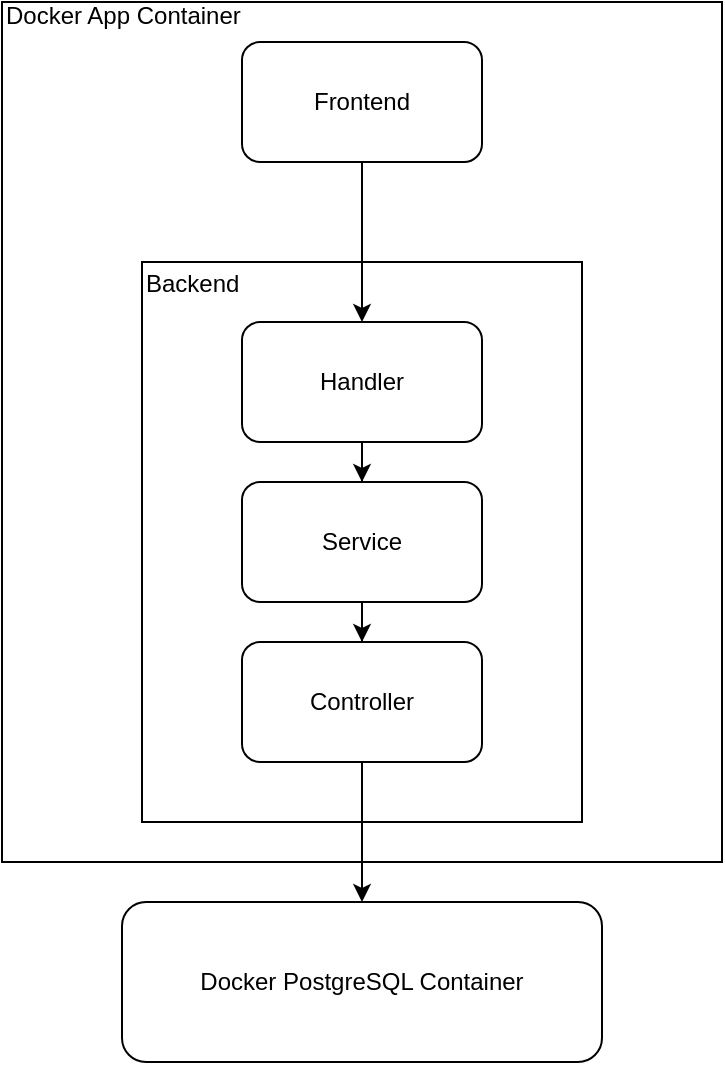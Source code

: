 <mxfile version="22.1.2" type="device">
  <diagram name="Page-1" id="pztBJz1NQkuJ3yCWBad3">
    <mxGraphModel dx="1478" dy="876" grid="0" gridSize="10" guides="1" tooltips="1" connect="1" arrows="1" fold="1" page="1" pageScale="1" pageWidth="827" pageHeight="1169" math="0" shadow="0">
      <root>
        <mxCell id="0" />
        <mxCell id="1" parent="0" />
        <mxCell id="MjnQcqyXneTEiEvd6MXy-3" value="" style="edgeStyle=orthogonalEdgeStyle;rounded=0;orthogonalLoop=1;jettySize=auto;html=1;" edge="1" parent="1" source="MjnQcqyXneTEiEvd6MXy-1" target="MjnQcqyXneTEiEvd6MXy-2">
          <mxGeometry relative="1" as="geometry" />
        </mxCell>
        <mxCell id="MjnQcqyXneTEiEvd6MXy-1" value="Frontend" style="rounded=1;whiteSpace=wrap;html=1;" vertex="1" parent="1">
          <mxGeometry x="310" y="480" width="120" height="60" as="geometry" />
        </mxCell>
        <mxCell id="MjnQcqyXneTEiEvd6MXy-5" value="Backend&lt;br&gt;&lt;br&gt;&lt;br&gt;&lt;br&gt;&lt;br&gt;&lt;br&gt;&lt;br&gt;&lt;br&gt;&lt;br&gt;&lt;br&gt;&lt;br&gt;&lt;br&gt;&lt;br&gt;&lt;br&gt;&lt;br&gt;&lt;br&gt;&lt;br&gt;&lt;br&gt;&lt;br&gt;" style="rounded=0;whiteSpace=wrap;html=1;fillColor=none;align=left;" vertex="1" parent="1">
          <mxGeometry x="260" y="590" width="220" height="280" as="geometry" />
        </mxCell>
        <mxCell id="MjnQcqyXneTEiEvd6MXy-7" value="" style="edgeStyle=orthogonalEdgeStyle;rounded=0;orthogonalLoop=1;jettySize=auto;html=1;" edge="1" parent="1" source="MjnQcqyXneTEiEvd6MXy-2" target="MjnQcqyXneTEiEvd6MXy-6">
          <mxGeometry relative="1" as="geometry" />
        </mxCell>
        <mxCell id="MjnQcqyXneTEiEvd6MXy-2" value="Handler" style="whiteSpace=wrap;html=1;rounded=1;" vertex="1" parent="1">
          <mxGeometry x="310" y="620" width="120" height="60" as="geometry" />
        </mxCell>
        <mxCell id="MjnQcqyXneTEiEvd6MXy-9" value="" style="edgeStyle=orthogonalEdgeStyle;rounded=0;orthogonalLoop=1;jettySize=auto;html=1;" edge="1" parent="1" source="MjnQcqyXneTEiEvd6MXy-6" target="MjnQcqyXneTEiEvd6MXy-8">
          <mxGeometry relative="1" as="geometry" />
        </mxCell>
        <mxCell id="MjnQcqyXneTEiEvd6MXy-6" value="Service" style="whiteSpace=wrap;html=1;rounded=1;" vertex="1" parent="1">
          <mxGeometry x="310" y="700" width="120" height="60" as="geometry" />
        </mxCell>
        <mxCell id="MjnQcqyXneTEiEvd6MXy-11" value="" style="edgeStyle=orthogonalEdgeStyle;rounded=0;orthogonalLoop=1;jettySize=auto;html=1;" edge="1" parent="1" source="MjnQcqyXneTEiEvd6MXy-8" target="MjnQcqyXneTEiEvd6MXy-10">
          <mxGeometry relative="1" as="geometry" />
        </mxCell>
        <mxCell id="MjnQcqyXneTEiEvd6MXy-12" value="Docker App Container&lt;br&gt;&lt;br&gt;&lt;br&gt;&lt;br&gt;&lt;br&gt;&lt;br&gt;&lt;br&gt;&lt;br&gt;&lt;br&gt;&lt;br&gt;&lt;br&gt;&lt;br&gt;&lt;br&gt;&lt;br&gt;&lt;br&gt;&lt;br&gt;&lt;br&gt;&lt;br&gt;&lt;br&gt;&lt;br&gt;&lt;br&gt;&lt;br&gt;&lt;br&gt;&lt;br&gt;&lt;br&gt;&lt;br&gt;&lt;br&gt;&lt;br&gt;&lt;br&gt;&lt;br&gt;" style="rounded=0;whiteSpace=wrap;html=1;fillColor=none;align=left;" vertex="1" parent="1">
          <mxGeometry x="190" y="460" width="360" height="430" as="geometry" />
        </mxCell>
        <mxCell id="MjnQcqyXneTEiEvd6MXy-8" value="Controller" style="whiteSpace=wrap;html=1;rounded=1;" vertex="1" parent="1">
          <mxGeometry x="310" y="780" width="120" height="60" as="geometry" />
        </mxCell>
        <mxCell id="MjnQcqyXneTEiEvd6MXy-10" value="Docker&amp;nbsp;PostgreSQL Container" style="whiteSpace=wrap;html=1;rounded=1;" vertex="1" parent="1">
          <mxGeometry x="250" y="910" width="240" height="80" as="geometry" />
        </mxCell>
      </root>
    </mxGraphModel>
  </diagram>
</mxfile>
